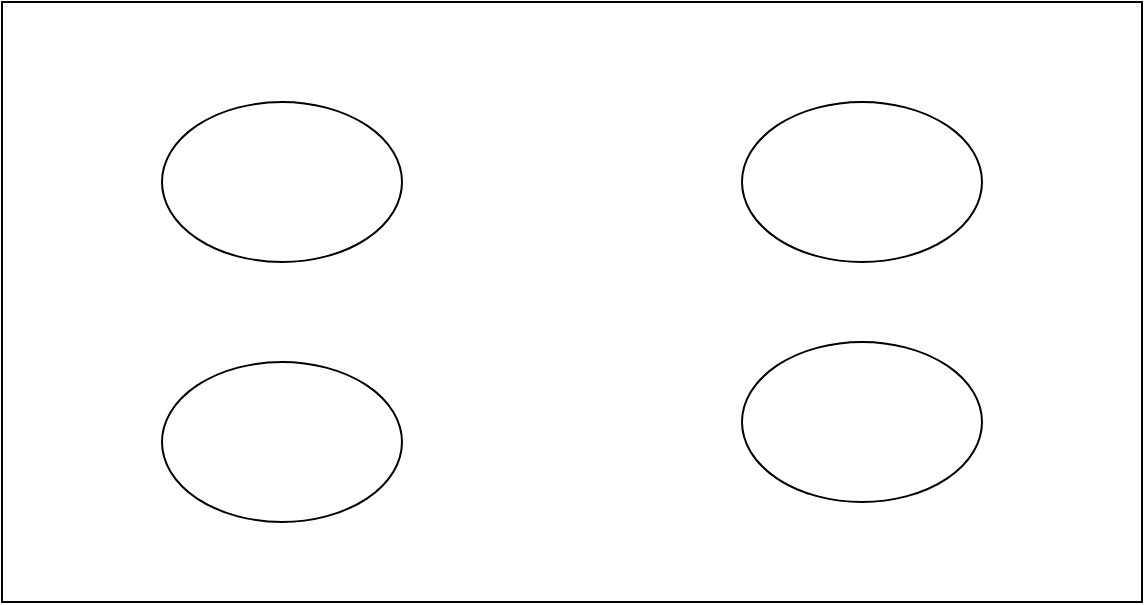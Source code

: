 <mxfile version="20.3.0" type="github">
  <diagram id="inDIjk0RjdbKVFxLzT4N" name="第 1 页">
    <mxGraphModel dx="848" dy="589" grid="1" gridSize="10" guides="1" tooltips="1" connect="1" arrows="1" fold="1" page="1" pageScale="1" pageWidth="827" pageHeight="1169" math="0" shadow="0">
      <root>
        <mxCell id="0" />
        <mxCell id="1" parent="0" />
        <mxCell id="aZIcsHicZBFDwDII4v8H-5" value="" style="rounded=0;whiteSpace=wrap;html=1;" parent="1" vertex="1">
          <mxGeometry x="90" y="140" width="570" height="300" as="geometry" />
        </mxCell>
        <mxCell id="aZIcsHicZBFDwDII4v8H-1" value="" style="ellipse;whiteSpace=wrap;html=1;" parent="1" vertex="1">
          <mxGeometry x="170" y="190" width="120" height="80" as="geometry" />
        </mxCell>
        <mxCell id="aZIcsHicZBFDwDII4v8H-2" value="" style="ellipse;whiteSpace=wrap;html=1;" parent="1" vertex="1">
          <mxGeometry x="170" y="320" width="120" height="80" as="geometry" />
        </mxCell>
        <mxCell id="aZIcsHicZBFDwDII4v8H-3" value="" style="ellipse;whiteSpace=wrap;html=1;" parent="1" vertex="1">
          <mxGeometry x="460" y="190" width="120" height="80" as="geometry" />
        </mxCell>
        <mxCell id="aZIcsHicZBFDwDII4v8H-4" value="" style="ellipse;whiteSpace=wrap;html=1;" parent="1" vertex="1">
          <mxGeometry x="460" y="310" width="120" height="80" as="geometry" />
        </mxCell>
      </root>
    </mxGraphModel>
  </diagram>
</mxfile>

